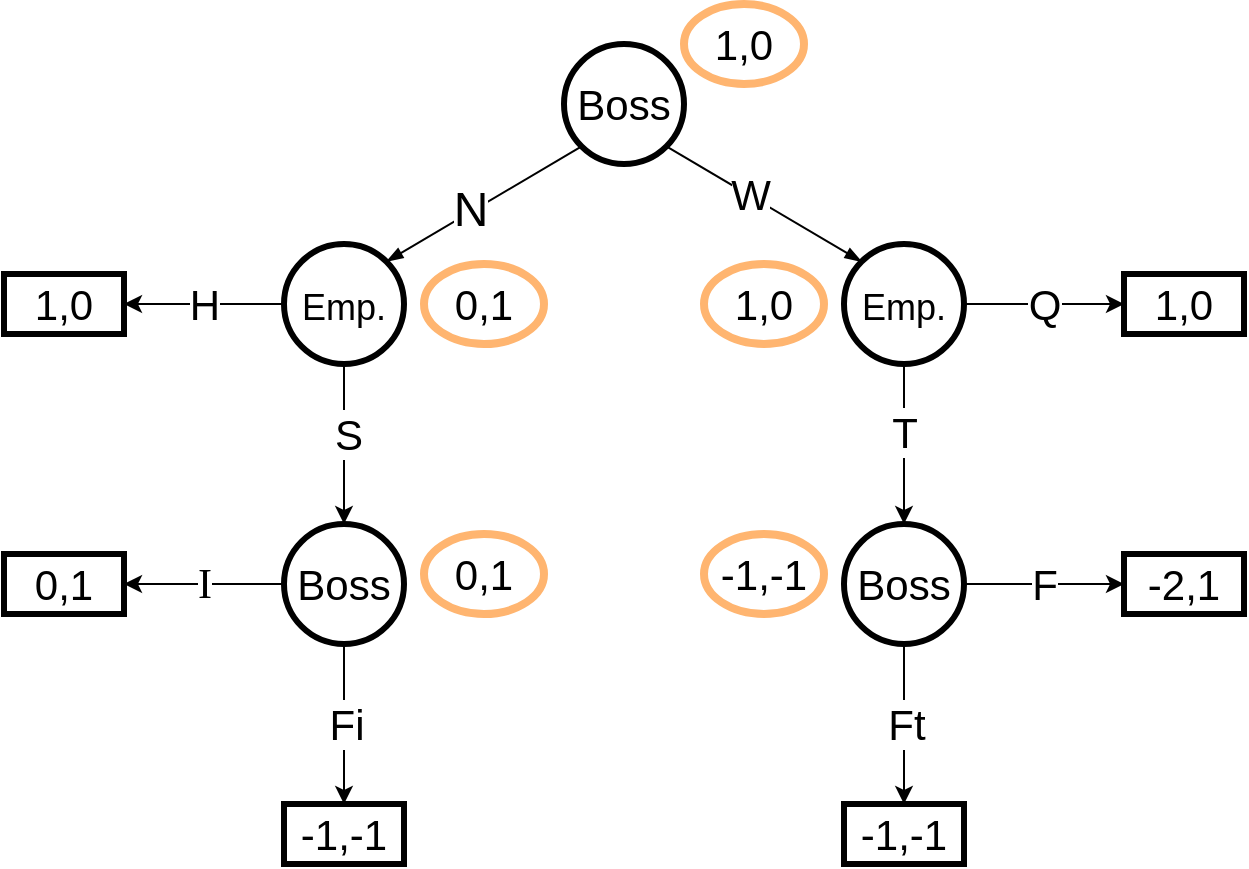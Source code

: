 <mxfile version="22.1.4" type="github">
  <diagram name="Pagina-1" id="cPsydGuDMJtXrXXvzofN">
    <mxGraphModel dx="1026" dy="651" grid="1" gridSize="10" guides="1" tooltips="1" connect="1" arrows="1" fold="1" page="1" pageScale="1" pageWidth="827" pageHeight="1169" math="0" shadow="0">
      <root>
        <mxCell id="0" />
        <mxCell id="1" parent="0" />
        <mxCell id="APIB48E08MYiWX8zQM7Z-1" value="Boss" style="ellipse;whiteSpace=wrap;html=1;aspect=fixed;strokeWidth=3;fontSize=21;" vertex="1" parent="1">
          <mxGeometry x="390" y="90" width="60" height="60" as="geometry" />
        </mxCell>
        <mxCell id="APIB48E08MYiWX8zQM7Z-30" style="edgeStyle=orthogonalEdgeStyle;rounded=0;orthogonalLoop=1;jettySize=auto;html=1;entryX=0.5;entryY=0;entryDx=0;entryDy=0;" edge="1" parent="1" source="APIB48E08MYiWX8zQM7Z-3" target="APIB48E08MYiWX8zQM7Z-24">
          <mxGeometry relative="1" as="geometry" />
        </mxCell>
        <mxCell id="APIB48E08MYiWX8zQM7Z-32" value="&lt;span style=&quot;font-size: 21px;&quot;&gt;S&lt;/span&gt;" style="edgeLabel;html=1;align=center;verticalAlign=middle;resizable=0;points=[];" vertex="1" connectable="0" parent="APIB48E08MYiWX8zQM7Z-30">
          <mxGeometry x="-0.124" y="2" relative="1" as="geometry">
            <mxPoint as="offset" />
          </mxGeometry>
        </mxCell>
        <mxCell id="APIB48E08MYiWX8zQM7Z-37" value="&lt;font style=&quot;font-size: 21px;&quot;&gt;H&lt;/font&gt;" style="edgeStyle=orthogonalEdgeStyle;rounded=0;orthogonalLoop=1;jettySize=auto;html=1;entryX=1;entryY=0.5;entryDx=0;entryDy=0;" edge="1" parent="1" source="APIB48E08MYiWX8zQM7Z-3" target="APIB48E08MYiWX8zQM7Z-36">
          <mxGeometry relative="1" as="geometry" />
        </mxCell>
        <mxCell id="APIB48E08MYiWX8zQM7Z-3" value="&lt;font style=&quot;font-size: 18px;&quot;&gt;Emp.&lt;/font&gt;" style="ellipse;whiteSpace=wrap;html=1;aspect=fixed;strokeWidth=3;fontSize=21;" vertex="1" parent="1">
          <mxGeometry x="250" y="190" width="60" height="60" as="geometry" />
        </mxCell>
        <mxCell id="APIB48E08MYiWX8zQM7Z-31" style="edgeStyle=orthogonalEdgeStyle;rounded=0;orthogonalLoop=1;jettySize=auto;html=1;entryX=0.5;entryY=0;entryDx=0;entryDy=0;" edge="1" parent="1" source="APIB48E08MYiWX8zQM7Z-5" target="APIB48E08MYiWX8zQM7Z-25">
          <mxGeometry relative="1" as="geometry" />
        </mxCell>
        <mxCell id="APIB48E08MYiWX8zQM7Z-33" value="&lt;font style=&quot;font-size: 21px;&quot;&gt;T&lt;/font&gt;" style="edgeLabel;html=1;align=center;verticalAlign=middle;resizable=0;points=[];" vertex="1" connectable="0" parent="APIB48E08MYiWX8zQM7Z-31">
          <mxGeometry x="-0.167" relative="1" as="geometry">
            <mxPoint as="offset" />
          </mxGeometry>
        </mxCell>
        <mxCell id="APIB48E08MYiWX8zQM7Z-45" value="&lt;font style=&quot;font-size: 21px;&quot;&gt;Q&lt;/font&gt;" style="edgeStyle=orthogonalEdgeStyle;rounded=0;orthogonalLoop=1;jettySize=auto;html=1;entryX=0;entryY=0.5;entryDx=0;entryDy=0;" edge="1" parent="1" source="APIB48E08MYiWX8zQM7Z-5" target="APIB48E08MYiWX8zQM7Z-44">
          <mxGeometry relative="1" as="geometry" />
        </mxCell>
        <mxCell id="APIB48E08MYiWX8zQM7Z-5" value="&lt;font style=&quot;font-size: 18px;&quot;&gt;Emp.&lt;/font&gt;" style="ellipse;whiteSpace=wrap;html=1;aspect=fixed;strokeWidth=3;fontSize=21;" vertex="1" parent="1">
          <mxGeometry x="530" y="190" width="60" height="60" as="geometry" />
        </mxCell>
        <mxCell id="APIB48E08MYiWX8zQM7Z-6" value="" style="group" vertex="1" connectable="0" parent="1">
          <mxGeometry x="280" y="140" width="90" height="30" as="geometry" />
        </mxCell>
        <mxCell id="APIB48E08MYiWX8zQM7Z-2" value="" style="endArrow=none;html=1;rounded=0;entryX=0;entryY=1;entryDx=0;entryDy=0;exitX=1;exitY=0;exitDx=0;exitDy=0;verticalAlign=middle;startArrow=blockThin;startFill=1;" edge="1" parent="APIB48E08MYiWX8zQM7Z-6" source="APIB48E08MYiWX8zQM7Z-3" target="APIB48E08MYiWX8zQM7Z-1">
          <mxGeometry width="50" height="50" relative="1" as="geometry">
            <mxPoint x="-20" y="60" as="sourcePoint" />
            <mxPoint x="160" y="170" as="targetPoint" />
          </mxGeometry>
        </mxCell>
        <mxCell id="APIB48E08MYiWX8zQM7Z-21" value="&lt;font style=&quot;font-size: 24px;&quot;&gt;N&lt;/font&gt;" style="edgeLabel;html=1;align=center;verticalAlign=middle;resizable=0;points=[];" vertex="1" connectable="0" parent="APIB48E08MYiWX8zQM7Z-2">
          <mxGeometry x="-0.131" y="1" relative="1" as="geometry">
            <mxPoint as="offset" />
          </mxGeometry>
        </mxCell>
        <mxCell id="APIB48E08MYiWX8zQM7Z-15" value="" style="endArrow=none;html=1;rounded=0;entryX=1;entryY=1;entryDx=0;entryDy=0;exitX=0;exitY=0;exitDx=0;exitDy=0;startArrow=blockThin;startFill=1;" edge="1" parent="1" source="APIB48E08MYiWX8zQM7Z-5" target="APIB48E08MYiWX8zQM7Z-1">
          <mxGeometry width="50" height="50" relative="1" as="geometry">
            <mxPoint x="311" y="209" as="sourcePoint" />
            <mxPoint x="409" y="151" as="targetPoint" />
          </mxGeometry>
        </mxCell>
        <mxCell id="APIB48E08MYiWX8zQM7Z-22" value="&lt;font style=&quot;font-size: 21px;&quot;&gt;W&lt;/font&gt;" style="edgeLabel;html=1;align=center;verticalAlign=middle;resizable=0;points=[];" vertex="1" connectable="0" parent="APIB48E08MYiWX8zQM7Z-15">
          <mxGeometry x="0.158" y="-1" relative="1" as="geometry">
            <mxPoint as="offset" />
          </mxGeometry>
        </mxCell>
        <mxCell id="APIB48E08MYiWX8zQM7Z-34" value="&lt;font style=&quot;font-size: 21px;&quot;&gt;Fi&lt;/font&gt;" style="edgeStyle=orthogonalEdgeStyle;rounded=0;orthogonalLoop=1;jettySize=auto;html=1;entryX=0.5;entryY=0;entryDx=0;entryDy=0;" edge="1" parent="1" source="APIB48E08MYiWX8zQM7Z-24">
          <mxGeometry relative="1" as="geometry">
            <mxPoint x="280" y="470" as="targetPoint" />
          </mxGeometry>
        </mxCell>
        <mxCell id="APIB48E08MYiWX8zQM7Z-39" value="&lt;font face=&quot;Times New Roman&quot; style=&quot;font-size: 21px;&quot;&gt;I&lt;/font&gt;" style="edgeStyle=orthogonalEdgeStyle;rounded=0;orthogonalLoop=1;jettySize=auto;html=1;entryX=1;entryY=0.5;entryDx=0;entryDy=0;" edge="1" parent="1" source="APIB48E08MYiWX8zQM7Z-24" target="APIB48E08MYiWX8zQM7Z-38">
          <mxGeometry relative="1" as="geometry" />
        </mxCell>
        <mxCell id="APIB48E08MYiWX8zQM7Z-24" value="Boss" style="ellipse;whiteSpace=wrap;html=1;aspect=fixed;strokeWidth=3;fontSize=21;" vertex="1" parent="1">
          <mxGeometry x="250" y="330" width="60" height="60" as="geometry" />
        </mxCell>
        <mxCell id="APIB48E08MYiWX8zQM7Z-35" value="&lt;font style=&quot;font-size: 21px;&quot;&gt;Ft&lt;/font&gt;" style="edgeStyle=orthogonalEdgeStyle;rounded=0;orthogonalLoop=1;jettySize=auto;html=1;entryX=0.5;entryY=0;entryDx=0;entryDy=0;" edge="1" parent="1" source="APIB48E08MYiWX8zQM7Z-25">
          <mxGeometry relative="1" as="geometry">
            <mxPoint x="560" y="470" as="targetPoint" />
          </mxGeometry>
        </mxCell>
        <mxCell id="APIB48E08MYiWX8zQM7Z-43" value="&lt;font style=&quot;font-size: 21px;&quot;&gt;F&lt;/font&gt;" style="edgeStyle=orthogonalEdgeStyle;rounded=0;orthogonalLoop=1;jettySize=auto;html=1;entryX=0;entryY=0.5;entryDx=0;entryDy=0;" edge="1" parent="1" source="APIB48E08MYiWX8zQM7Z-25" target="APIB48E08MYiWX8zQM7Z-42">
          <mxGeometry relative="1" as="geometry" />
        </mxCell>
        <mxCell id="APIB48E08MYiWX8zQM7Z-25" value="Boss" style="ellipse;whiteSpace=wrap;html=1;aspect=fixed;strokeWidth=3;fontSize=21;" vertex="1" parent="1">
          <mxGeometry x="530" y="330" width="60" height="60" as="geometry" />
        </mxCell>
        <mxCell id="APIB48E08MYiWX8zQM7Z-36" value="&lt;font style=&quot;font-size: 21px;&quot;&gt;1,0&lt;/font&gt;" style="rounded=0;whiteSpace=wrap;html=1;strokeWidth=3;" vertex="1" parent="1">
          <mxGeometry x="110" y="205" width="60" height="30" as="geometry" />
        </mxCell>
        <mxCell id="APIB48E08MYiWX8zQM7Z-38" value="&lt;font style=&quot;font-size: 21px;&quot;&gt;0,1&lt;/font&gt;" style="rounded=0;whiteSpace=wrap;html=1;strokeWidth=3;" vertex="1" parent="1">
          <mxGeometry x="110" y="345" width="60" height="30" as="geometry" />
        </mxCell>
        <mxCell id="APIB48E08MYiWX8zQM7Z-40" value="&lt;font style=&quot;font-size: 21px;&quot;&gt;-1,-1&lt;/font&gt;" style="rounded=0;whiteSpace=wrap;html=1;strokeWidth=3;" vertex="1" parent="1">
          <mxGeometry x="250" y="470" width="60" height="30" as="geometry" />
        </mxCell>
        <mxCell id="APIB48E08MYiWX8zQM7Z-41" value="&lt;font style=&quot;font-size: 21px;&quot;&gt;-1,-1&lt;/font&gt;" style="rounded=0;whiteSpace=wrap;html=1;strokeWidth=3;" vertex="1" parent="1">
          <mxGeometry x="530" y="470" width="60" height="30" as="geometry" />
        </mxCell>
        <mxCell id="APIB48E08MYiWX8zQM7Z-42" value="&lt;font style=&quot;font-size: 21px;&quot;&gt;-2,1&lt;/font&gt;" style="rounded=0;whiteSpace=wrap;html=1;strokeWidth=3;" vertex="1" parent="1">
          <mxGeometry x="670" y="345" width="60" height="30" as="geometry" />
        </mxCell>
        <mxCell id="APIB48E08MYiWX8zQM7Z-44" value="&lt;font style=&quot;font-size: 21px;&quot;&gt;1,0&lt;/font&gt;" style="rounded=0;whiteSpace=wrap;html=1;strokeWidth=3;" vertex="1" parent="1">
          <mxGeometry x="670" y="205" width="60" height="30" as="geometry" />
        </mxCell>
        <mxCell id="APIB48E08MYiWX8zQM7Z-46" value="&lt;font style=&quot;font-size: 21px;&quot;&gt;0,1&lt;/font&gt;" style="ellipse;whiteSpace=wrap;html=1;strokeColor=#FFB570;strokeWidth=4;" vertex="1" parent="1">
          <mxGeometry x="320" y="335" width="60" height="40" as="geometry" />
        </mxCell>
        <mxCell id="APIB48E08MYiWX8zQM7Z-47" value="&lt;font style=&quot;font-size: 21px;&quot;&gt;-1,-1&lt;/font&gt;" style="ellipse;whiteSpace=wrap;html=1;strokeColor=#FFB570;strokeWidth=4;" vertex="1" parent="1">
          <mxGeometry x="460" y="335" width="60" height="40" as="geometry" />
        </mxCell>
        <mxCell id="APIB48E08MYiWX8zQM7Z-48" value="&lt;font style=&quot;font-size: 21px;&quot;&gt;0,1&lt;/font&gt;" style="ellipse;whiteSpace=wrap;html=1;strokeColor=#FFB570;strokeWidth=4;" vertex="1" parent="1">
          <mxGeometry x="320" y="200" width="60" height="40" as="geometry" />
        </mxCell>
        <mxCell id="APIB48E08MYiWX8zQM7Z-49" value="&lt;font style=&quot;font-size: 21px;&quot;&gt;1,0&lt;/font&gt;" style="ellipse;whiteSpace=wrap;html=1;strokeColor=#FFB570;strokeWidth=4;" vertex="1" parent="1">
          <mxGeometry x="460" y="200" width="60" height="40" as="geometry" />
        </mxCell>
        <mxCell id="APIB48E08MYiWX8zQM7Z-50" value="&lt;font style=&quot;font-size: 21px;&quot;&gt;1,0&lt;/font&gt;" style="ellipse;whiteSpace=wrap;html=1;strokeColor=#FFB570;strokeWidth=4;" vertex="1" parent="1">
          <mxGeometry x="450" y="70" width="60" height="40" as="geometry" />
        </mxCell>
      </root>
    </mxGraphModel>
  </diagram>
</mxfile>
